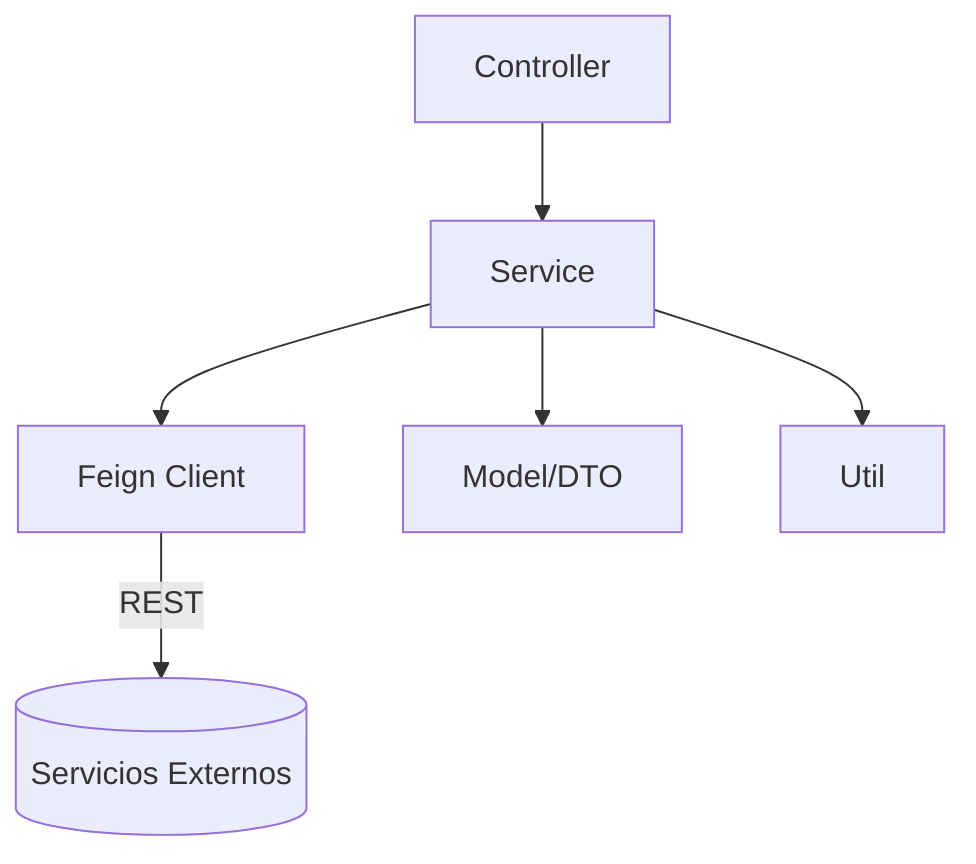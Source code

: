 flowchart TD
    Controller[Controller]
    Service[Service]
    Client[Feign Client]
    Model[Model/DTO]
    Util[Util]
    Controller --> Service
    Service --> Client
    Service --> Model
    Service --> Util
    Client -->|REST| ExternalServices[(Servicios Externos)]